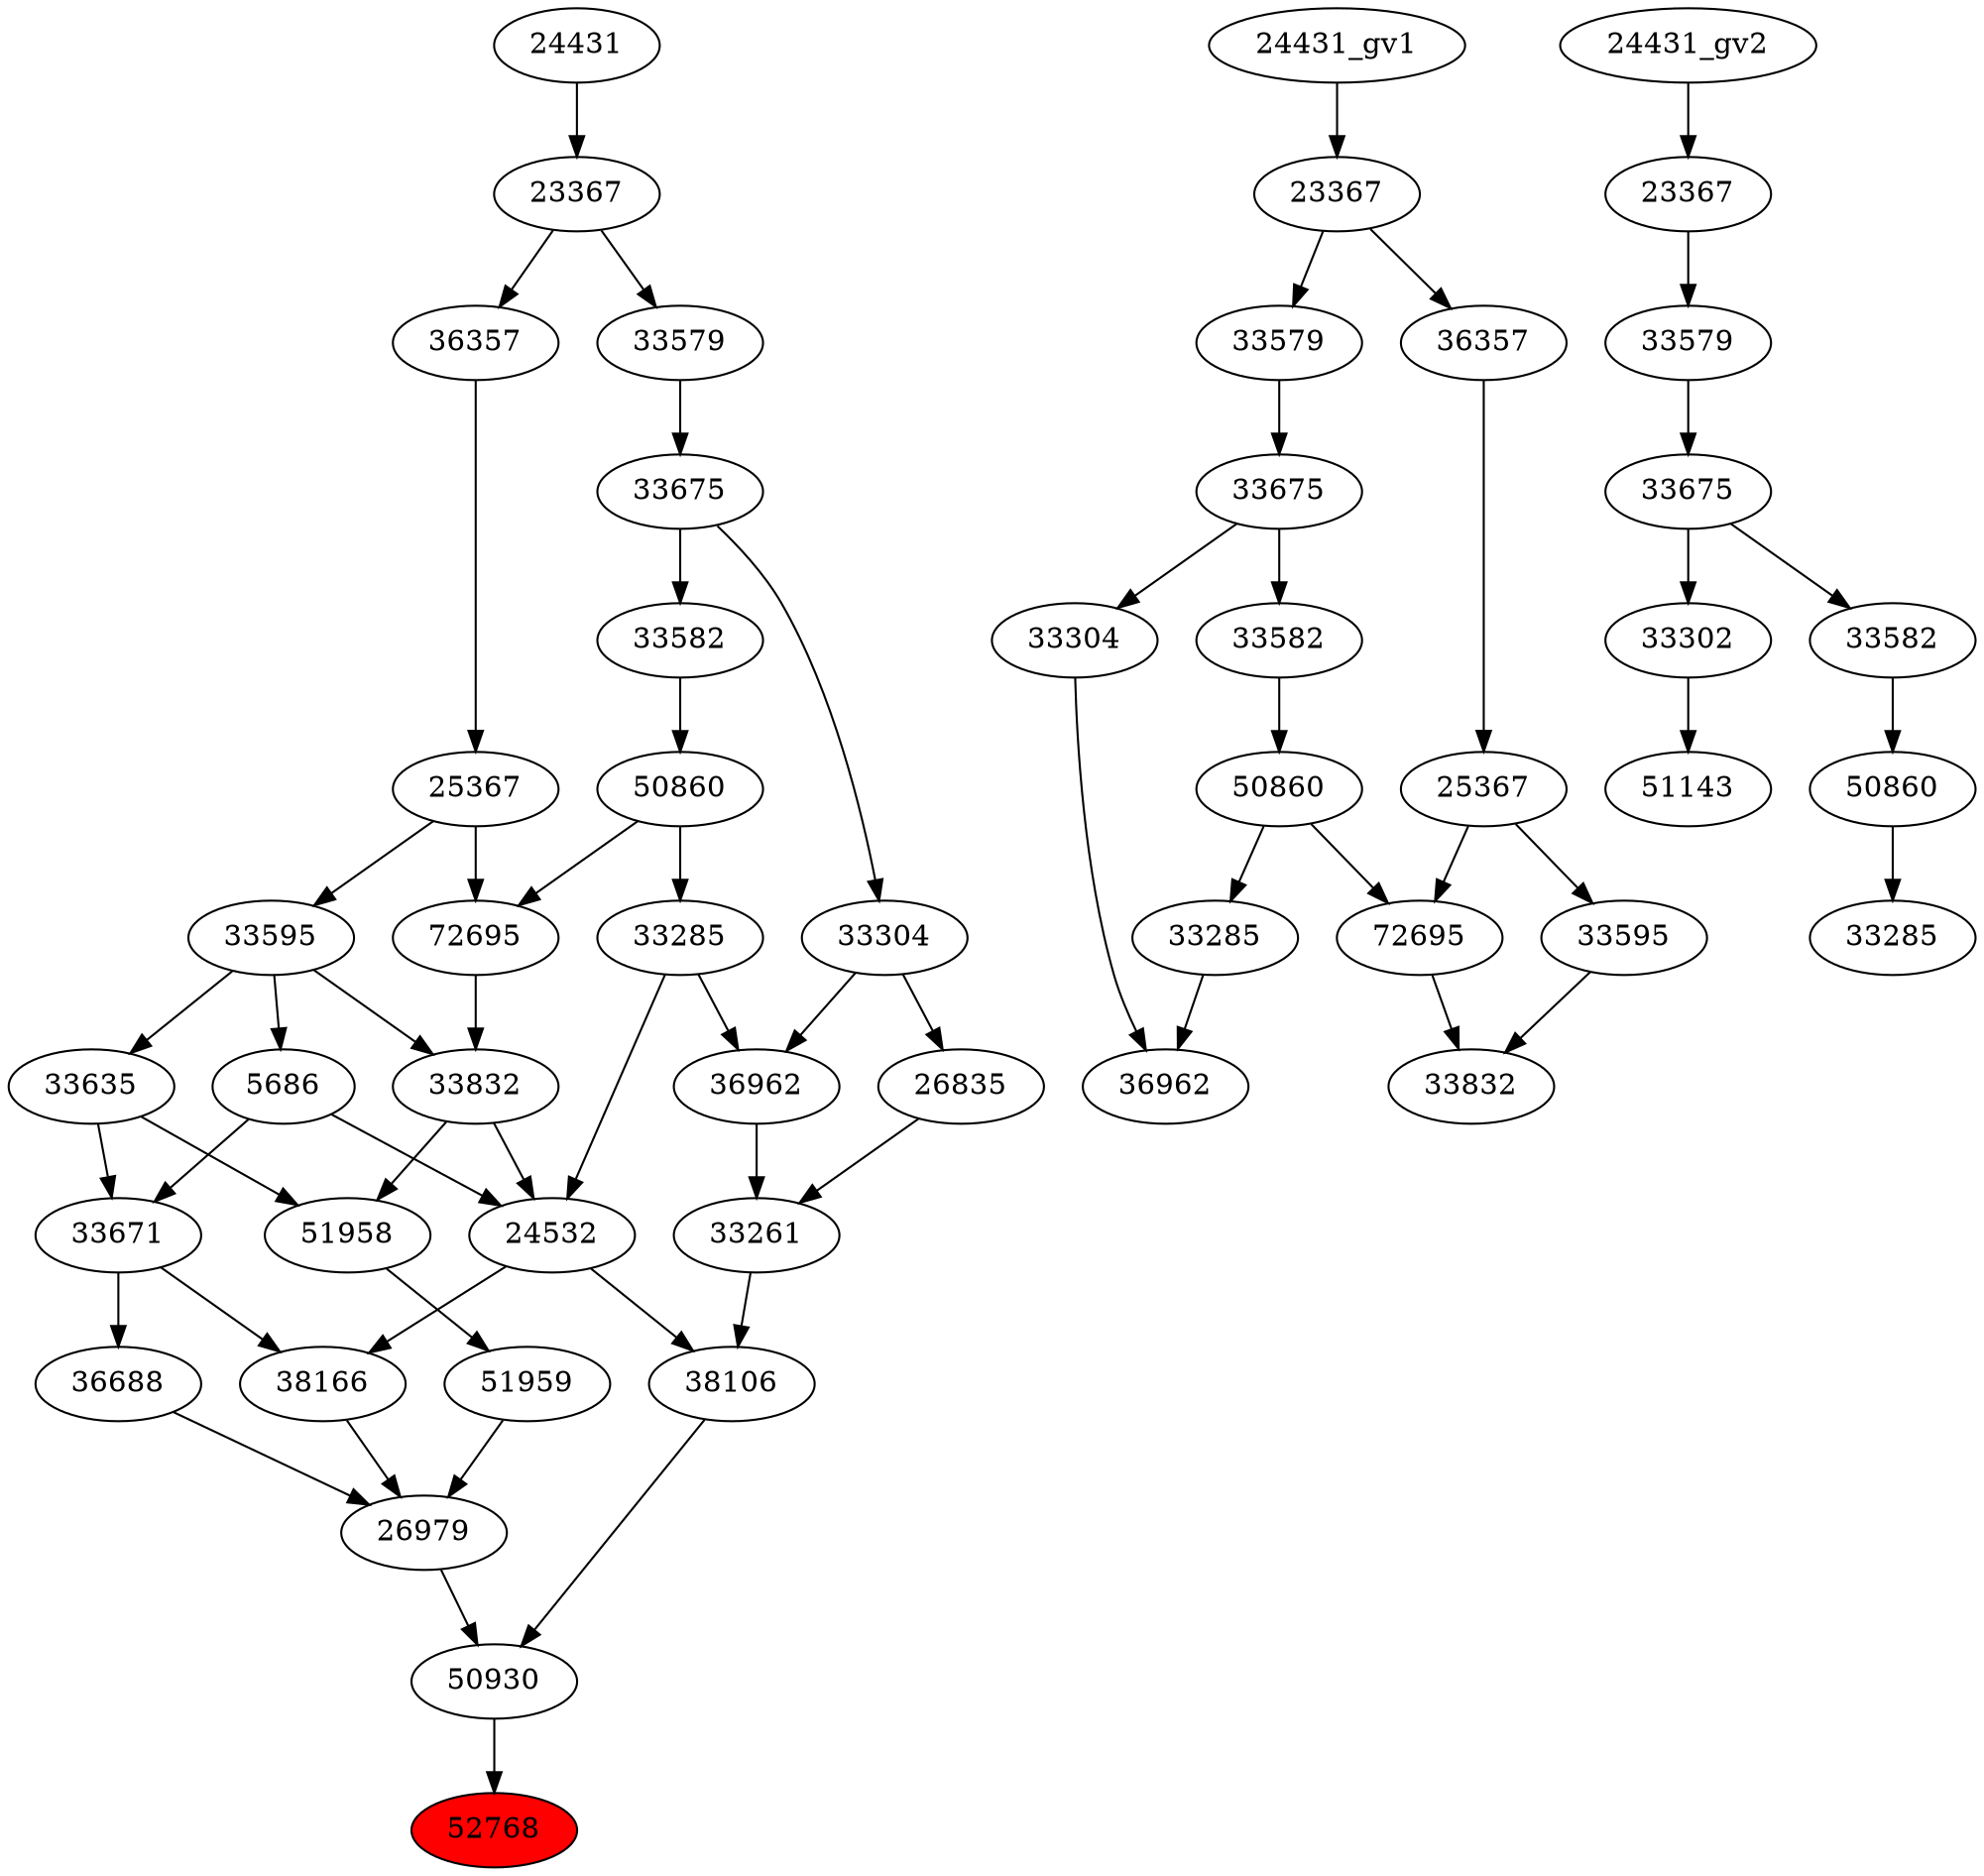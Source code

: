 strict digraph root {
	node [label="\N"];
	{
		node [fillcolor="",
			label="\N",
			style=""
		];
		52768		 [fillcolor=red,
			label=52768,
			style=filled];
		50930		 [label=50930];
		50930 -> 52768;
		26979		 [label=26979];
		26979 -> 50930;
		38106		 [label=38106];
		38106 -> 50930;
		36688		 [label=36688];
		36688 -> 26979;
		38166		 [label=38166];
		38166 -> 26979;
		51959		 [label=51959];
		51959 -> 26979;
		33261		 [label=33261];
		33261 -> 38106;
		24532		 [label=24532];
		24532 -> 38106;
		24532 -> 38166;
		33671		 [label=33671];
		33671 -> 36688;
		33671 -> 38166;
		51958		 [label=51958];
		51958 -> 51959;
		36962		 [label=36962];
		36962 -> 33261;
		26835		 [label=26835];
		26835 -> 33261;
		33285		 [label=33285];
		33285 -> 24532;
		33285 -> 36962;
		5686		 [label=5686];
		5686 -> 24532;
		5686 -> 33671;
		33832		 [label=33832];
		33832 -> 24532;
		33832 -> 51958;
		33635		 [label=33635];
		33635 -> 33671;
		33635 -> 51958;
		33304		 [label=33304];
		33304 -> 36962;
		33304 -> 26835;
		50860		 [label=50860];
		50860 -> 33285;
		72695		 [label=72695];
		50860 -> 72695;
		33595		 [label=33595];
		33595 -> 5686;
		33595 -> 33832;
		33595 -> 33635;
		72695 -> 33832;
		33675		 [label=33675];
		33675 -> 33304;
		33582		 [label=33582];
		33675 -> 33582;
		33582 -> 50860;
		25367		 [label=25367];
		25367 -> 33595;
		25367 -> 72695;
		33579		 [label=33579];
		33579 -> 33675;
		36357		 [label=36357];
		36357 -> 25367;
		23367		 [label=23367];
		23367 -> 33579;
		23367 -> 36357;
		24431		 [label=24431];
		24431 -> 23367;
	}
	{
		node [label="\N"];
		"36962_gv1"		 [label=36962];
		"33285_gv1"		 [label=33285];
		"33285_gv1" -> "36962_gv1";
		"33304_gv1"		 [label=33304];
		"33304_gv1" -> "36962_gv1";
		"50860_gv1"		 [label=50860];
		"50860_gv1" -> "33285_gv1";
		"72695_gv1"		 [label=72695];
		"50860_gv1" -> "72695_gv1";
		"33832_gv1"		 [label=33832];
		"72695_gv1" -> "33832_gv1";
		"33595_gv1"		 [label=33595];
		"33595_gv1" -> "33832_gv1";
		"33675_gv1"		 [label=33675];
		"33675_gv1" -> "33304_gv1";
		"33582_gv1"		 [label=33582];
		"33675_gv1" -> "33582_gv1";
		"33582_gv1" -> "50860_gv1";
		"25367_gv1"		 [label=25367];
		"25367_gv1" -> "72695_gv1";
		"25367_gv1" -> "33595_gv1";
		"33579_gv1"		 [label=33579];
		"33579_gv1" -> "33675_gv1";
		"36357_gv1"		 [label=36357];
		"36357_gv1" -> "25367_gv1";
		"23367_gv1"		 [label=23367];
		"23367_gv1" -> "33579_gv1";
		"23367_gv1" -> "36357_gv1";
		"24431_gv1" -> "23367_gv1";
	}
	{
		node [label="\N"];
		"33285_gv2"		 [label=33285];
		"50860_gv2"		 [label=50860];
		"50860_gv2" -> "33285_gv2";
		51143		 [label=51143];
		33302		 [label=33302];
		33302 -> 51143;
		"33582_gv2"		 [label=33582];
		"33582_gv2" -> "50860_gv2";
		"33675_gv2"		 [label=33675];
		"33675_gv2" -> 33302;
		"33675_gv2" -> "33582_gv2";
		"33579_gv2"		 [label=33579];
		"33579_gv2" -> "33675_gv2";
		"23367_gv2"		 [label=23367];
		"23367_gv2" -> "33579_gv2";
		"24431_gv2" -> "23367_gv2";
	}
}

